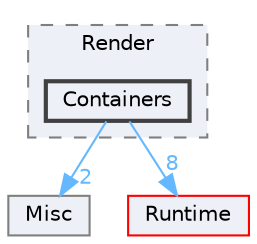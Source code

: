 digraph "Containers"
{
 // INTERACTIVE_SVG=YES
 // LATEX_PDF_SIZE
  bgcolor="transparent";
  edge [fontname=Helvetica,fontsize=10,labelfontname=Helvetica,labelfontsize=10];
  node [fontname=Helvetica,fontsize=10,shape=box,height=0.2,width=0.4];
  compound=true
  subgraph clusterdir_3c76e460deb5db6d4158c4915fd9f8bd {
    graph [ bgcolor="#edf0f7", pencolor="grey50", label="Render", fontname=Helvetica,fontsize=10 style="filled,dashed", URL="dir_3c76e460deb5db6d4158c4915fd9f8bd.html",tooltip=""]
  dir_537591138a237bb2e27672e1443fcbb7 [label="Containers", fillcolor="#edf0f7", color="grey25", style="filled,bold", URL="dir_537591138a237bb2e27672e1443fcbb7.html",tooltip=""];
  }
  dir_32308167894d995e49f5e29d12515b67 [label="Misc", fillcolor="#edf0f7", color="grey50", style="filled", URL="dir_32308167894d995e49f5e29d12515b67.html",tooltip=""];
  dir_7536b172fbd480bfd146a1b1acd6856b [label="Runtime", fillcolor="#edf0f7", color="red", style="filled", URL="dir_7536b172fbd480bfd146a1b1acd6856b.html",tooltip=""];
  dir_537591138a237bb2e27672e1443fcbb7->dir_32308167894d995e49f5e29d12515b67 [headlabel="2", labeldistance=1.5 headhref="dir_000246_000642.html" href="dir_000246_000642.html" color="steelblue1" fontcolor="steelblue1"];
  dir_537591138a237bb2e27672e1443fcbb7->dir_7536b172fbd480bfd146a1b1acd6856b [headlabel="8", labeldistance=1.5 headhref="dir_000246_000984.html" href="dir_000246_000984.html" color="steelblue1" fontcolor="steelblue1"];
}
